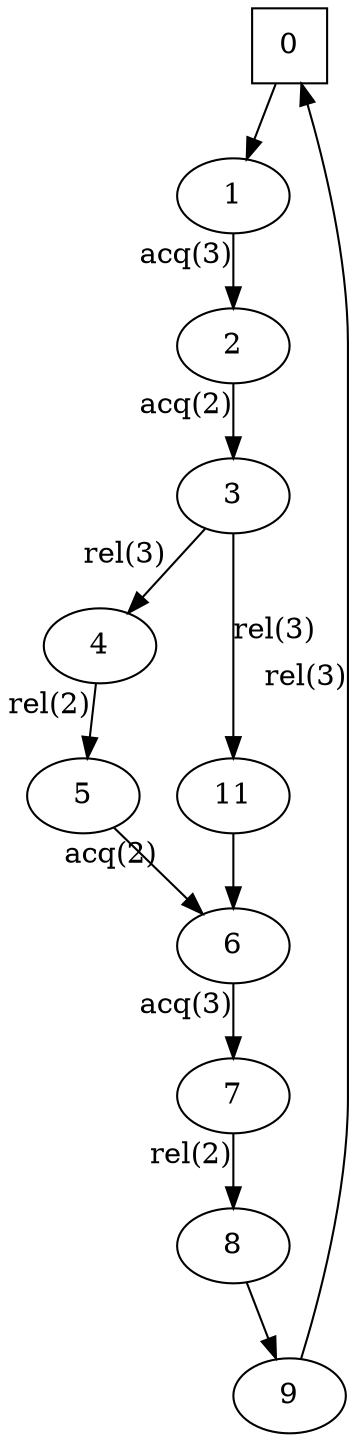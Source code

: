 digraph auto_4{
0[shape=square];
1;
2;
3;
4;
5;
6;
7;
8;
9;
11;
1 -> 2[xlabel="acq(3)"];
5 -> 6[xlabel="acq(2)"];
6 -> 7[xlabel="acq(3)"];
11 -> 6;
0 -> 1;
3 -> 4[xlabel="rel(3)"];
3 -> 11[xlabel="rel(3)"];
4 -> 5[xlabel="rel(2)"];
9 -> 0[xlabel="rel(3)"];
7 -> 8[xlabel="rel(2)"];
2 -> 3[xlabel="acq(2)"];
8 -> 9;
}

